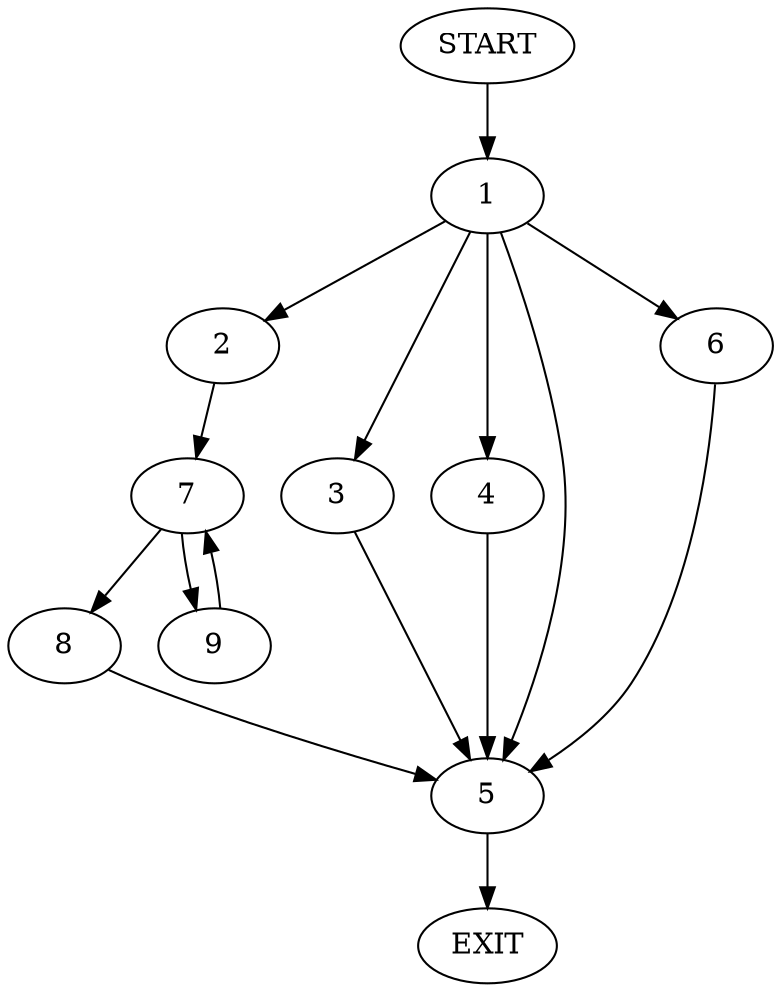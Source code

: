 digraph {
0 [label="START"]
10 [label="EXIT"]
0 -> 1
1 -> 2
1 -> 3
1 -> 4
1 -> 5
1 -> 6
2 -> 7
3 -> 5
5 -> 10
4 -> 5
6 -> 5
7 -> 8
7 -> 9
8 -> 5
9 -> 7
}
